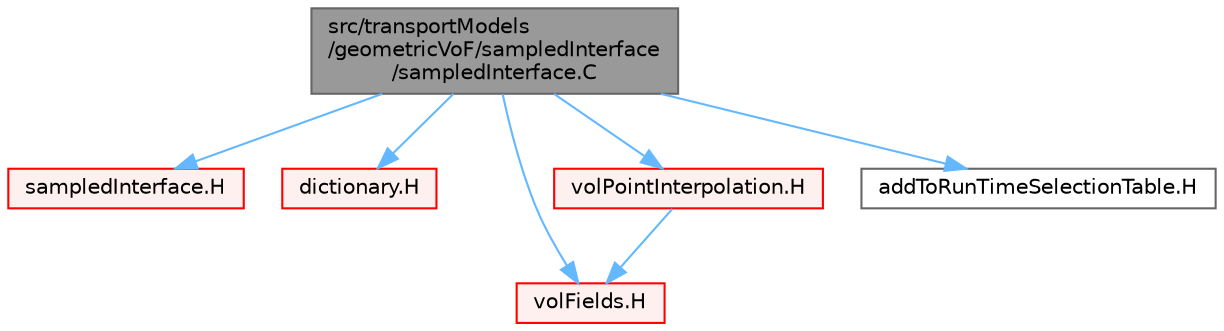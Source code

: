 digraph "src/transportModels/geometricVoF/sampledInterface/sampledInterface.C"
{
 // LATEX_PDF_SIZE
  bgcolor="transparent";
  edge [fontname=Helvetica,fontsize=10,labelfontname=Helvetica,labelfontsize=10];
  node [fontname=Helvetica,fontsize=10,shape=box,height=0.2,width=0.4];
  Node1 [id="Node000001",label="src/transportModels\l/geometricVoF/sampledInterface\l/sampledInterface.C",height=0.2,width=0.4,color="gray40", fillcolor="grey60", style="filled", fontcolor="black",tooltip=" "];
  Node1 -> Node2 [id="edge1_Node000001_Node000002",color="steelblue1",style="solid",tooltip=" "];
  Node2 [id="Node000002",label="sampledInterface.H",height=0.2,width=0.4,color="red", fillcolor="#FFF0F0", style="filled",URL="$sampledInterface_8H.html",tooltip=" "];
  Node1 -> Node303 [id="edge2_Node000001_Node000303",color="steelblue1",style="solid",tooltip=" "];
  Node303 [id="Node000303",label="dictionary.H",height=0.2,width=0.4,color="red", fillcolor="#FFF0F0", style="filled",URL="$dictionary_8H.html",tooltip=" "];
  Node1 -> Node417 [id="edge3_Node000001_Node000417",color="steelblue1",style="solid",tooltip=" "];
  Node417 [id="Node000417",label="volFields.H",height=0.2,width=0.4,color="red", fillcolor="#FFF0F0", style="filled",URL="$volFields_8H.html",tooltip=" "];
  Node1 -> Node448 [id="edge4_Node000001_Node000448",color="steelblue1",style="solid",tooltip=" "];
  Node448 [id="Node000448",label="volPointInterpolation.H",height=0.2,width=0.4,color="red", fillcolor="#FFF0F0", style="filled",URL="$volPointInterpolation_8H.html",tooltip=" "];
  Node448 -> Node417 [id="edge5_Node000448_Node000417",color="steelblue1",style="solid",tooltip=" "];
  Node1 -> Node449 [id="edge6_Node000001_Node000449",color="steelblue1",style="solid",tooltip=" "];
  Node449 [id="Node000449",label="addToRunTimeSelectionTable.H",height=0.2,width=0.4,color="grey40", fillcolor="white", style="filled",URL="$addToRunTimeSelectionTable_8H.html",tooltip="Macros for easy insertion into run-time selection tables."];
}
